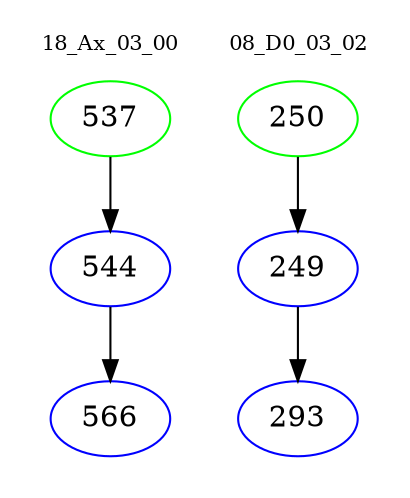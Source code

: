 digraph{
subgraph cluster_0 {
color = white
label = "18_Ax_03_00";
fontsize=10;
T0_537 [label="537", color="green"]
T0_537 -> T0_544 [color="black"]
T0_544 [label="544", color="blue"]
T0_544 -> T0_566 [color="black"]
T0_566 [label="566", color="blue"]
}
subgraph cluster_1 {
color = white
label = "08_D0_03_02";
fontsize=10;
T1_250 [label="250", color="green"]
T1_250 -> T1_249 [color="black"]
T1_249 [label="249", color="blue"]
T1_249 -> T1_293 [color="black"]
T1_293 [label="293", color="blue"]
}
}
